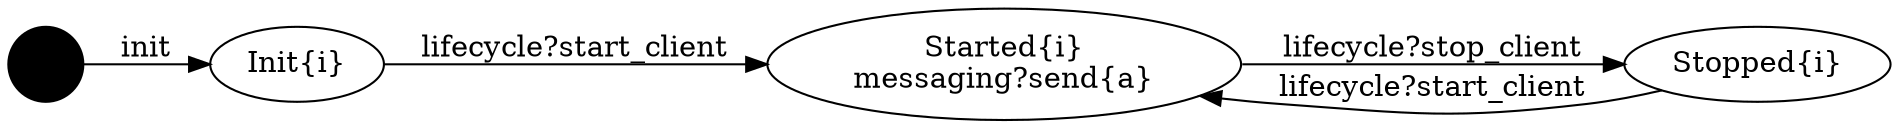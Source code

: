 digraph finite_state_machine {
	rankdir=LR;
	INIT_STATE [shape=circle label = "", style = filled, color = "black"];
		INIT_STATE -> Init [label="init"];
	Init [label="Init{i}", shape = ellipse];
		Init -> Started [label="lifecycle?start_client"];
	Started [label="Started{i}\nmessaging?send{a}", shape = ellipse];
		Started -> Stopped [label="lifecycle?stop_client"];
	Stopped [label="Stopped{i}", shape = ellipse];
		Stopped -> Started [label="lifecycle?start_client"];
}
